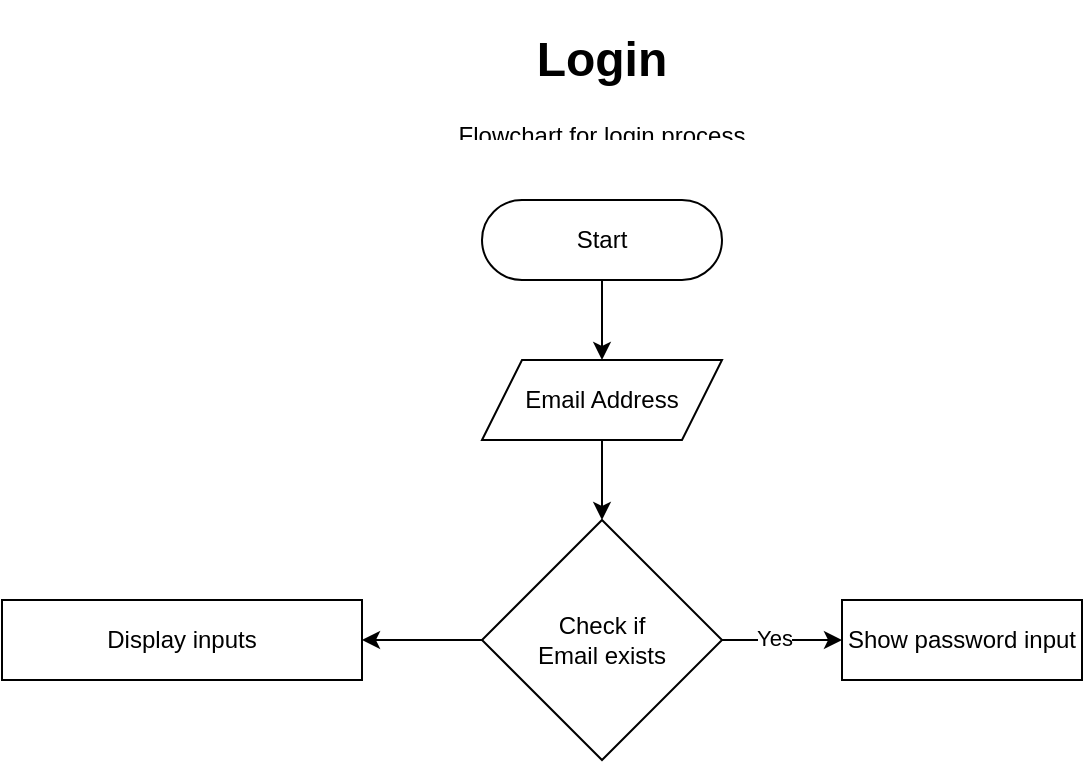 <mxfile version="21.8.2" type="github">
  <diagram name="Seite-1" id="nQIS1bLhMs0fP0lN2l1Q">
    <mxGraphModel dx="1389" dy="1137" grid="1" gridSize="10" guides="1" tooltips="1" connect="1" arrows="1" fold="1" page="1" pageScale="1" pageWidth="827" pageHeight="1169" math="0" shadow="0">
      <root>
        <mxCell id="0" />
        <mxCell id="1" parent="0" />
        <mxCell id="DNqJh6TYBtY9P14HjNQI-1" value="&lt;h1&gt;Login&lt;/h1&gt;&lt;p&gt;Flowchart for login process&lt;/p&gt;" style="text;html=1;strokeColor=none;fillColor=none;spacing=5;spacingTop=-20;whiteSpace=wrap;overflow=hidden;rounded=0;align=center;" parent="1" vertex="1">
          <mxGeometry x="305" y="30" width="190" height="60" as="geometry" />
        </mxCell>
        <mxCell id="DNqJh6TYBtY9P14HjNQI-6" style="edgeStyle=orthogonalEdgeStyle;rounded=0;orthogonalLoop=1;jettySize=auto;html=1;" parent="1" source="DNqJh6TYBtY9P14HjNQI-3" target="DNqJh6TYBtY9P14HjNQI-5" edge="1">
          <mxGeometry relative="1" as="geometry" />
        </mxCell>
        <mxCell id="DNqJh6TYBtY9P14HjNQI-3" value="Start" style="rounded=1;whiteSpace=wrap;html=1;arcSize=50;" parent="1" vertex="1">
          <mxGeometry x="340" y="120" width="120" height="40" as="geometry" />
        </mxCell>
        <mxCell id="no6ZQhOeUW_nQrPV9sBy-2" style="edgeStyle=orthogonalEdgeStyle;rounded=0;orthogonalLoop=1;jettySize=auto;html=1;" edge="1" parent="1" source="DNqJh6TYBtY9P14HjNQI-5" target="no6ZQhOeUW_nQrPV9sBy-1">
          <mxGeometry relative="1" as="geometry" />
        </mxCell>
        <mxCell id="DNqJh6TYBtY9P14HjNQI-5" value="Email Address" style="shape=parallelogram;perimeter=parallelogramPerimeter;whiteSpace=wrap;html=1;fixedSize=1;" parent="1" vertex="1">
          <mxGeometry x="340" y="200" width="120" height="40" as="geometry" />
        </mxCell>
        <mxCell id="no6ZQhOeUW_nQrPV9sBy-4" value="" style="edgeStyle=orthogonalEdgeStyle;rounded=0;orthogonalLoop=1;jettySize=auto;html=1;" edge="1" parent="1" source="no6ZQhOeUW_nQrPV9sBy-1" target="no6ZQhOeUW_nQrPV9sBy-3">
          <mxGeometry relative="1" as="geometry">
            <Array as="points">
              <mxPoint x="500" y="340" />
              <mxPoint x="500" y="340" />
            </Array>
          </mxGeometry>
        </mxCell>
        <mxCell id="no6ZQhOeUW_nQrPV9sBy-5" value="Yes" style="edgeLabel;html=1;align=center;verticalAlign=middle;resizable=0;points=[];" vertex="1" connectable="0" parent="no6ZQhOeUW_nQrPV9sBy-4">
          <mxGeometry relative="1" as="geometry">
            <mxPoint x="-4" y="-1" as="offset" />
          </mxGeometry>
        </mxCell>
        <mxCell id="no6ZQhOeUW_nQrPV9sBy-7" style="edgeStyle=orthogonalEdgeStyle;rounded=0;orthogonalLoop=1;jettySize=auto;html=1;entryX=1;entryY=0.5;entryDx=0;entryDy=0;" edge="1" parent="1" source="no6ZQhOeUW_nQrPV9sBy-1" target="no6ZQhOeUW_nQrPV9sBy-6">
          <mxGeometry relative="1" as="geometry" />
        </mxCell>
        <mxCell id="no6ZQhOeUW_nQrPV9sBy-1" value="Check if &lt;br&gt;Email exists" style="rhombus;whiteSpace=wrap;html=1;" vertex="1" parent="1">
          <mxGeometry x="340" y="280" width="120" height="120" as="geometry" />
        </mxCell>
        <mxCell id="no6ZQhOeUW_nQrPV9sBy-3" value="Show password input" style="whiteSpace=wrap;html=1;" vertex="1" parent="1">
          <mxGeometry x="520" y="320" width="120" height="40" as="geometry" />
        </mxCell>
        <mxCell id="no6ZQhOeUW_nQrPV9sBy-6" value="Display inputs" style="rounded=0;whiteSpace=wrap;html=1;" vertex="1" parent="1">
          <mxGeometry x="100" y="320" width="180" height="40" as="geometry" />
        </mxCell>
      </root>
    </mxGraphModel>
  </diagram>
</mxfile>
